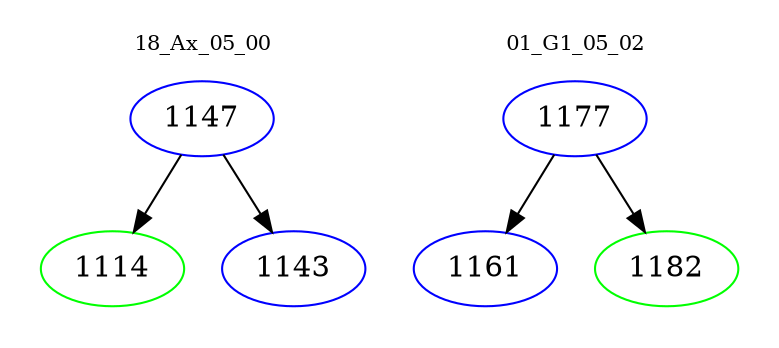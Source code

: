 digraph{
subgraph cluster_0 {
color = white
label = "18_Ax_05_00";
fontsize=10;
T0_1147 [label="1147", color="blue"]
T0_1147 -> T0_1114 [color="black"]
T0_1114 [label="1114", color="green"]
T0_1147 -> T0_1143 [color="black"]
T0_1143 [label="1143", color="blue"]
}
subgraph cluster_1 {
color = white
label = "01_G1_05_02";
fontsize=10;
T1_1177 [label="1177", color="blue"]
T1_1177 -> T1_1161 [color="black"]
T1_1161 [label="1161", color="blue"]
T1_1177 -> T1_1182 [color="black"]
T1_1182 [label="1182", color="green"]
}
}
